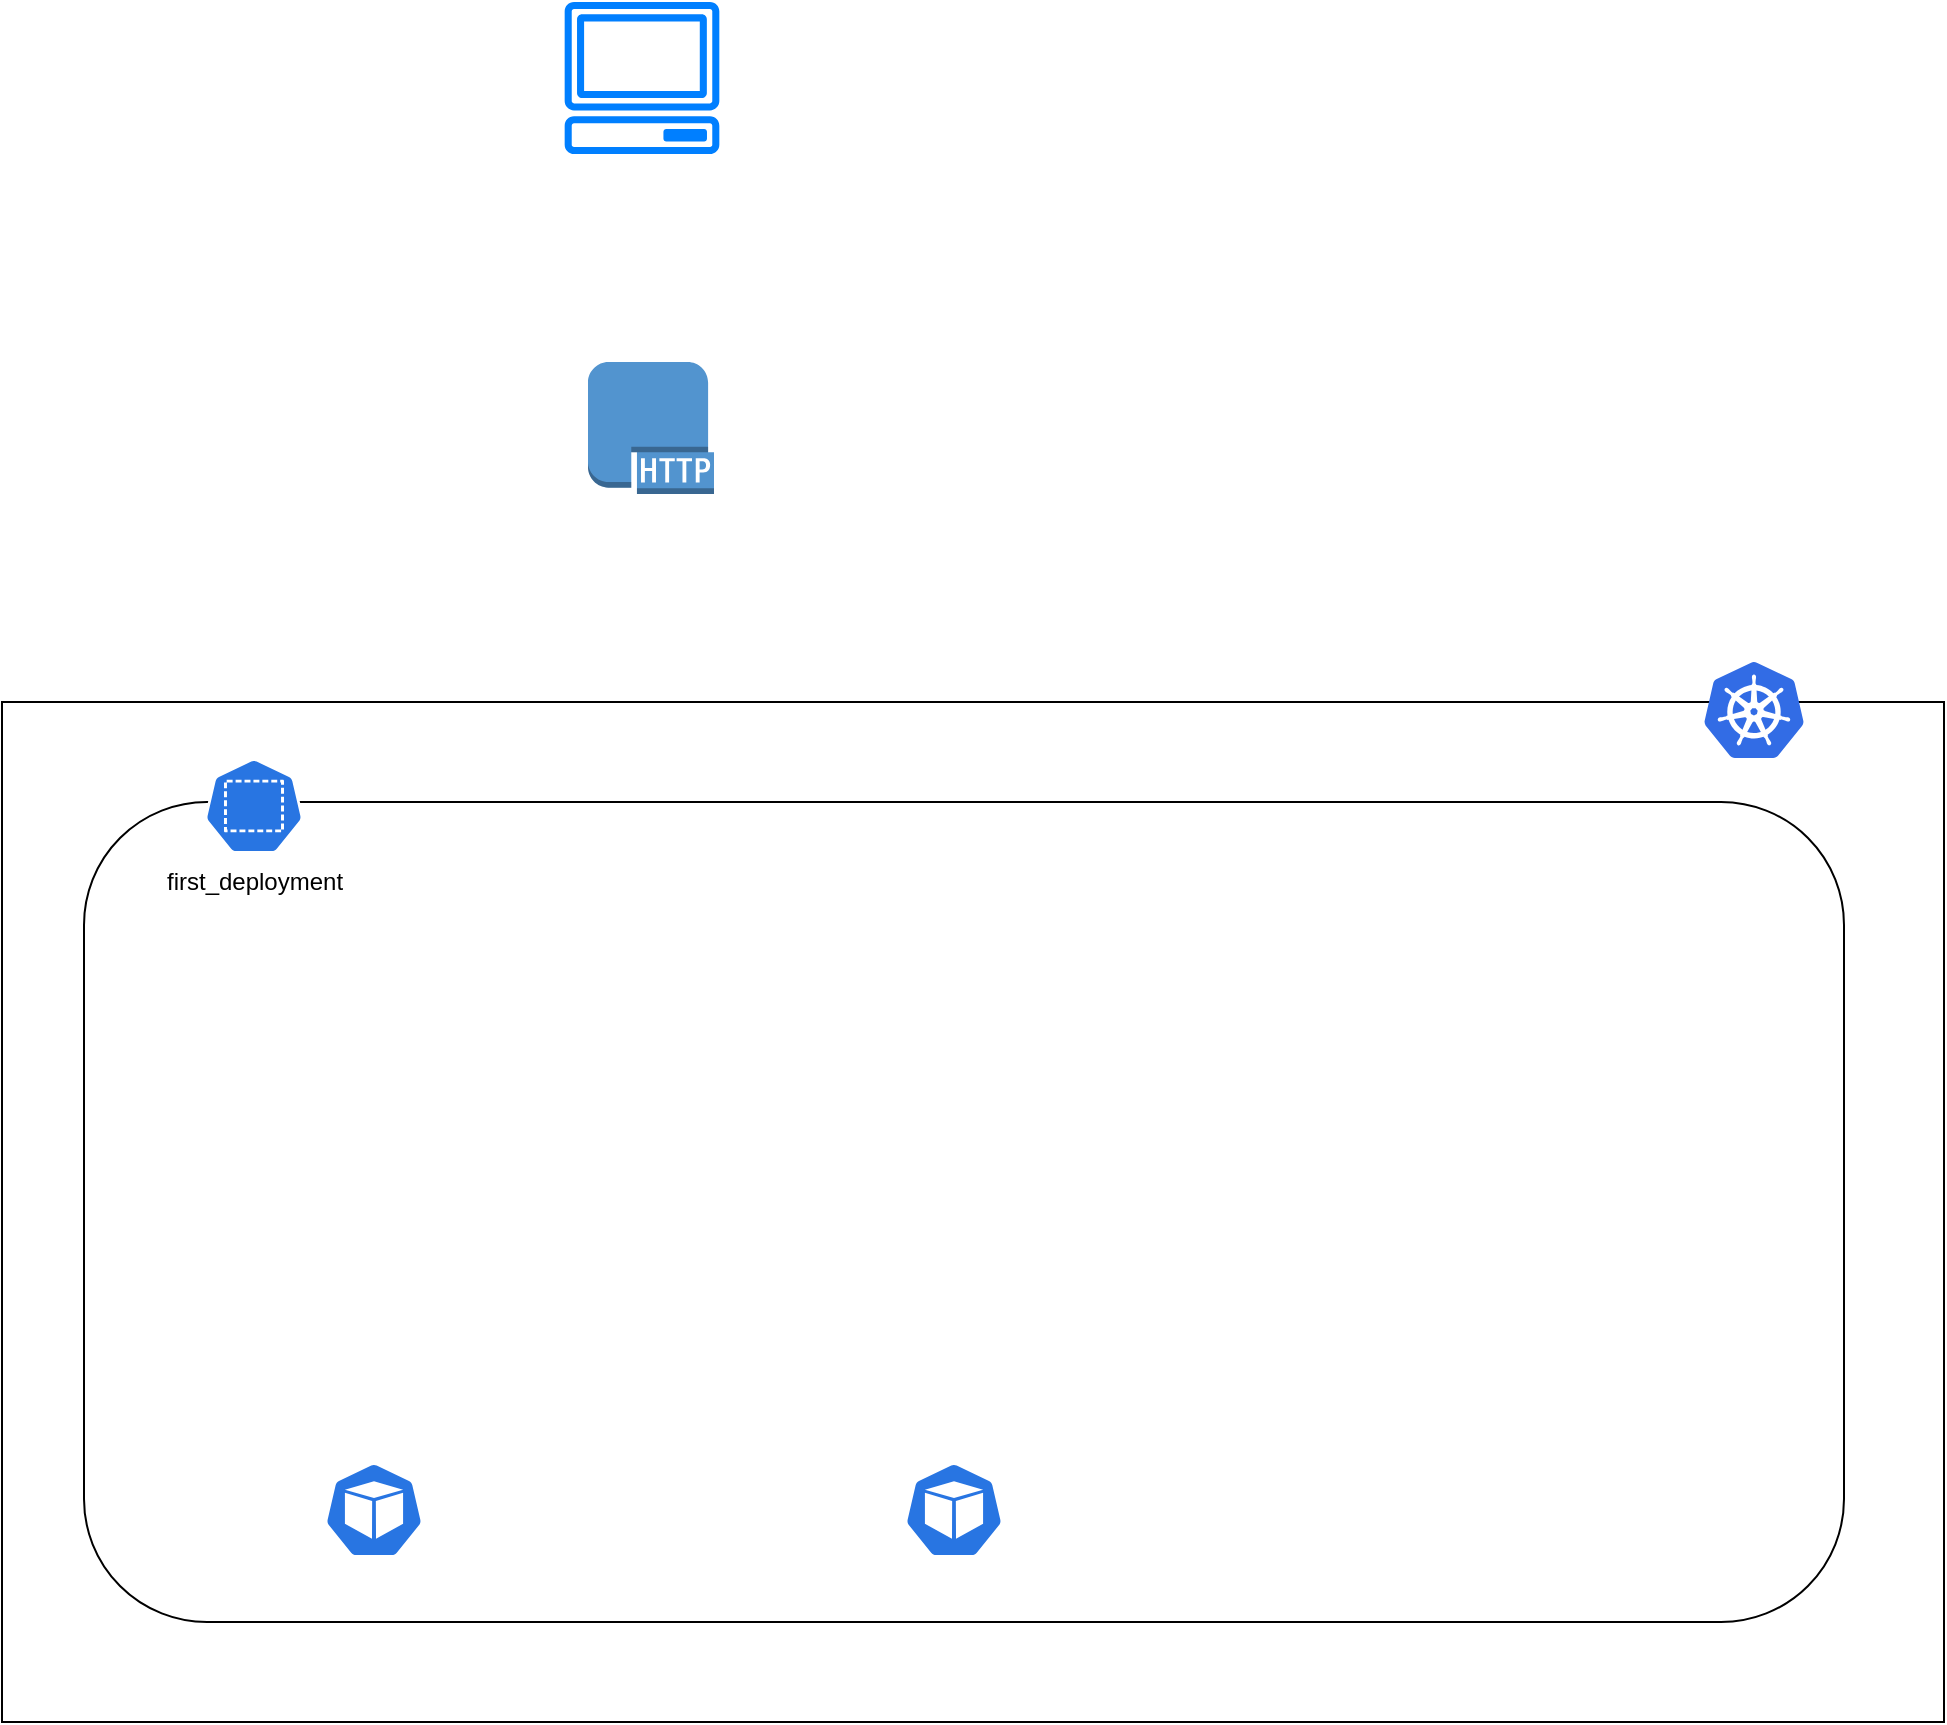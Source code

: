 <mxfile version="21.5.0" type="github">
  <diagram name="Page-1" id="YH8kJHwPQespCNUCo2Ox">
    <mxGraphModel dx="2117" dy="1109" grid="1" gridSize="10" guides="1" tooltips="1" connect="1" arrows="1" fold="1" page="1" pageScale="1" pageWidth="827" pageHeight="1169" math="0" shadow="0">
      <root>
        <mxCell id="0" />
        <mxCell id="1" parent="0" />
        <mxCell id="qGzZp2ez-253wmJwrgJB-6" value="" style="rounded=0;whiteSpace=wrap;html=1;" vertex="1" parent="1">
          <mxGeometry x="89" y="400" width="971" height="510" as="geometry" />
        </mxCell>
        <mxCell id="qGzZp2ez-253wmJwrgJB-10" value="" style="rounded=1;whiteSpace=wrap;html=1;" vertex="1" parent="1">
          <mxGeometry x="130" y="450" width="880" height="410" as="geometry" />
        </mxCell>
        <mxCell id="qGzZp2ez-253wmJwrgJB-2" value="" style="sketch=0;outlineConnect=0;fillColor=#007FFF;strokeColor=#6c8ebf;dashed=0;verticalLabelPosition=bottom;verticalAlign=top;align=center;html=1;fontSize=12;fontStyle=0;aspect=fixed;pointerEvents=1;shape=mxgraph.aws4.client;" vertex="1" parent="1">
          <mxGeometry x="370" y="50" width="78" height="76" as="geometry" />
        </mxCell>
        <mxCell id="qGzZp2ez-253wmJwrgJB-3" value="" style="outlineConnect=0;dashed=0;verticalLabelPosition=bottom;verticalAlign=top;align=center;html=1;shape=mxgraph.aws3.http_protocol;fillColor=#5294CF;gradientColor=none;" vertex="1" parent="1">
          <mxGeometry x="382" y="230" width="63" height="66" as="geometry" />
        </mxCell>
        <mxCell id="qGzZp2ez-253wmJwrgJB-7" value="" style="sketch=0;html=1;dashed=0;whitespace=wrap;fillColor=#2875E2;strokeColor=#ffffff;points=[[0.005,0.63,0],[0.1,0.2,0],[0.9,0.2,0],[0.5,0,0],[0.995,0.63,0],[0.72,0.99,0],[0.5,1,0],[0.28,0.99,0]];verticalLabelPosition=bottom;align=center;verticalAlign=top;shape=mxgraph.kubernetes.icon;prIcon=pod" vertex="1" parent="1">
          <mxGeometry x="250" y="780" width="50" height="48" as="geometry" />
        </mxCell>
        <mxCell id="qGzZp2ez-253wmJwrgJB-8" value="" style="sketch=0;html=1;dashed=0;whitespace=wrap;fillColor=#2875E2;strokeColor=#ffffff;points=[[0.005,0.63,0],[0.1,0.2,0],[0.9,0.2,0],[0.5,0,0],[0.995,0.63,0],[0.72,0.99,0],[0.5,1,0],[0.28,0.99,0]];verticalLabelPosition=bottom;align=center;verticalAlign=top;shape=mxgraph.kubernetes.icon;prIcon=pod" vertex="1" parent="1">
          <mxGeometry x="540" y="780" width="50" height="48" as="geometry" />
        </mxCell>
        <mxCell id="qGzZp2ez-253wmJwrgJB-9" value="" style="image;sketch=0;aspect=fixed;html=1;points=[];align=center;fontSize=12;image=img/lib/mscae/Kubernetes.svg;" vertex="1" parent="1">
          <mxGeometry x="940" y="380" width="50" height="48" as="geometry" />
        </mxCell>
        <mxCell id="qGzZp2ez-253wmJwrgJB-11" value="first_deployment" style="sketch=0;html=1;dashed=0;whitespace=wrap;fillColor=#2875E2;strokeColor=#ffffff;points=[[0.005,0.63,0],[0.1,0.2,0],[0.9,0.2,0],[0.5,0,0],[0.995,0.63,0],[0.72,0.99,0],[0.5,1,0],[0.28,0.99,0]];verticalLabelPosition=bottom;align=center;verticalAlign=top;shape=mxgraph.kubernetes.icon;prIcon=ns" vertex="1" parent="1">
          <mxGeometry x="190" y="428" width="50" height="48" as="geometry" />
        </mxCell>
      </root>
    </mxGraphModel>
  </diagram>
</mxfile>
